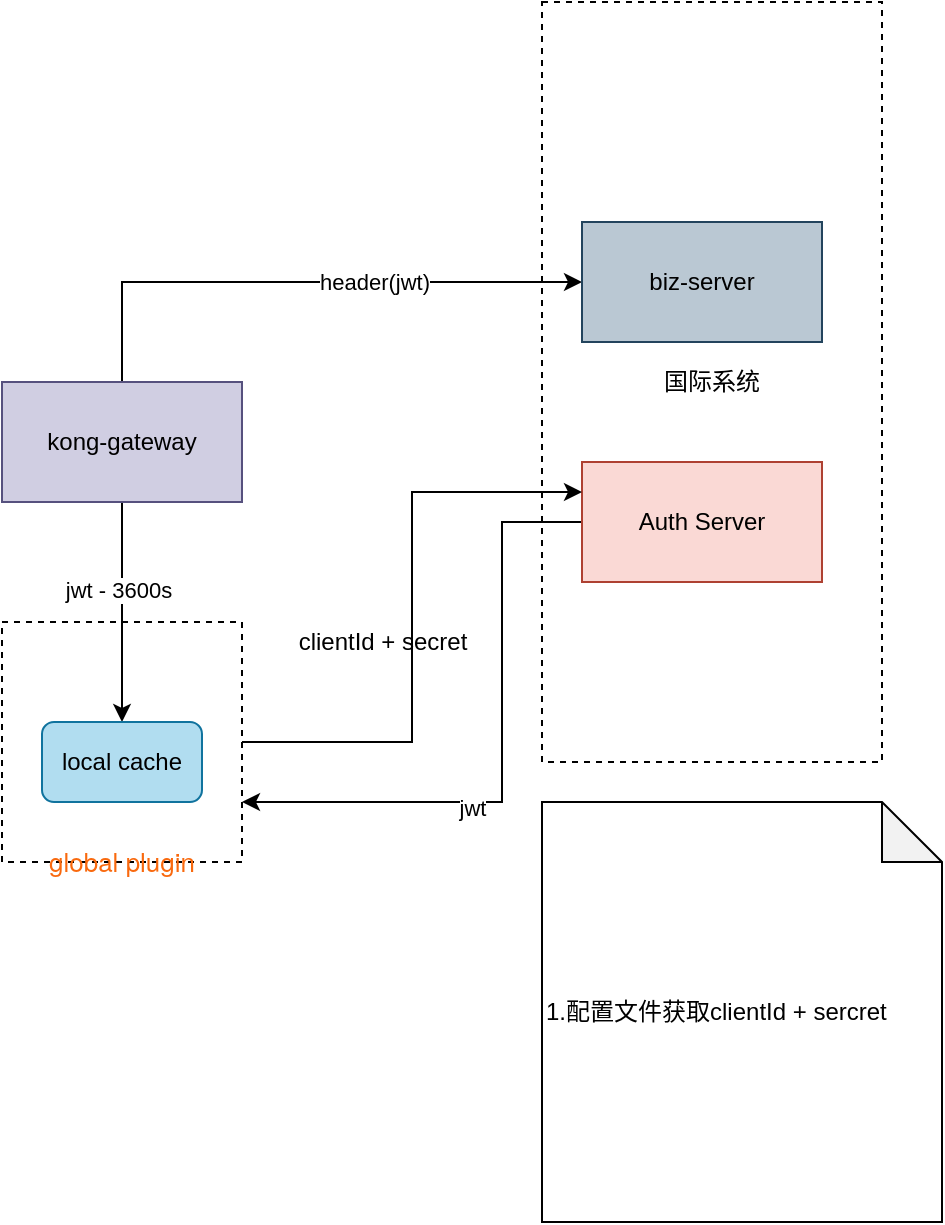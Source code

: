 <mxfile version="14.4.5" type="github">
  <diagram id="L1m9j7CbCXa1aUlBPn3F" name="第 1 页">
    <mxGraphModel dx="946" dy="614" grid="1" gridSize="10" guides="1" tooltips="1" connect="1" arrows="1" fold="1" page="1" pageScale="1" pageWidth="827" pageHeight="1169" math="0" shadow="0">
      <root>
        <mxCell id="0" />
        <mxCell id="1" parent="0" />
        <mxCell id="oBc7FIohURVzazIV89e2-16" value="" style="rounded=0;whiteSpace=wrap;html=1;fillColor=none;dashed=1;" vertex="1" parent="1">
          <mxGeometry x="310" y="340" width="120" height="120" as="geometry" />
        </mxCell>
        <mxCell id="oBc7FIohURVzazIV89e2-4" style="edgeStyle=orthogonalEdgeStyle;rounded=0;orthogonalLoop=1;jettySize=auto;html=1;exitX=0;exitY=0.5;exitDx=0;exitDy=0;entryX=1;entryY=0.75;entryDx=0;entryDy=0;" edge="1" parent="1" source="oBc7FIohURVzazIV89e2-1" target="oBc7FIohURVzazIV89e2-16">
          <mxGeometry relative="1" as="geometry">
            <Array as="points">
              <mxPoint x="560" y="290" />
              <mxPoint x="560" y="430" />
            </Array>
          </mxGeometry>
        </mxCell>
        <mxCell id="oBc7FIohURVzazIV89e2-6" value="jwt" style="edgeLabel;html=1;align=center;verticalAlign=middle;resizable=0;points=[];" vertex="1" connectable="0" parent="oBc7FIohURVzazIV89e2-4">
          <mxGeometry x="0.259" y="3" relative="1" as="geometry">
            <mxPoint as="offset" />
          </mxGeometry>
        </mxCell>
        <mxCell id="oBc7FIohURVzazIV89e2-1" value="Auth Server" style="rounded=0;whiteSpace=wrap;html=1;fillColor=#fad9d5;strokeColor=#ae4132;" vertex="1" parent="1">
          <mxGeometry x="600" y="260" width="120" height="60" as="geometry" />
        </mxCell>
        <mxCell id="oBc7FIohURVzazIV89e2-8" style="edgeStyle=orthogonalEdgeStyle;rounded=0;orthogonalLoop=1;jettySize=auto;html=1;exitX=0.5;exitY=1;exitDx=0;exitDy=0;entryX=0.5;entryY=0;entryDx=0;entryDy=0;" edge="1" parent="1" source="oBc7FIohURVzazIV89e2-2" target="oBc7FIohURVzazIV89e2-7">
          <mxGeometry relative="1" as="geometry" />
        </mxCell>
        <mxCell id="oBc7FIohURVzazIV89e2-9" value="jwt - 3600s" style="edgeLabel;html=1;align=center;verticalAlign=middle;resizable=0;points=[];" vertex="1" connectable="0" parent="oBc7FIohURVzazIV89e2-8">
          <mxGeometry x="-0.2" y="-2" relative="1" as="geometry">
            <mxPoint as="offset" />
          </mxGeometry>
        </mxCell>
        <mxCell id="oBc7FIohURVzazIV89e2-12" style="edgeStyle=orthogonalEdgeStyle;rounded=0;orthogonalLoop=1;jettySize=auto;html=1;exitX=0.5;exitY=0;exitDx=0;exitDy=0;entryX=0;entryY=0.5;entryDx=0;entryDy=0;" edge="1" parent="1" source="oBc7FIohURVzazIV89e2-2" target="oBc7FIohURVzazIV89e2-10">
          <mxGeometry relative="1" as="geometry" />
        </mxCell>
        <mxCell id="oBc7FIohURVzazIV89e2-14" value="header(jwt)" style="edgeLabel;html=1;align=center;verticalAlign=middle;resizable=0;points=[];" vertex="1" connectable="0" parent="oBc7FIohURVzazIV89e2-12">
          <mxGeometry x="0.257" relative="1" as="geometry">
            <mxPoint as="offset" />
          </mxGeometry>
        </mxCell>
        <mxCell id="oBc7FIohURVzazIV89e2-2" value="kong-gateway" style="rounded=0;whiteSpace=wrap;html=1;fillColor=#d0cee2;strokeColor=#56517e;" vertex="1" parent="1">
          <mxGeometry x="310" y="220" width="120" height="60" as="geometry" />
        </mxCell>
        <mxCell id="oBc7FIohURVzazIV89e2-5" value="clientId + secret" style="text;html=1;align=center;verticalAlign=middle;resizable=0;points=[];autosize=1;" vertex="1" parent="1">
          <mxGeometry x="450" y="340" width="100" height="20" as="geometry" />
        </mxCell>
        <mxCell id="oBc7FIohURVzazIV89e2-7" value="local cache" style="rounded=1;whiteSpace=wrap;html=1;fillColor=#b1ddf0;strokeColor=#10739e;" vertex="1" parent="1">
          <mxGeometry x="330" y="390" width="80" height="40" as="geometry" />
        </mxCell>
        <mxCell id="oBc7FIohURVzazIV89e2-10" value="biz-server" style="rounded=0;whiteSpace=wrap;html=1;fillColor=#bac8d3;strokeColor=#23445d;" vertex="1" parent="1">
          <mxGeometry x="600" y="140" width="120" height="60" as="geometry" />
        </mxCell>
        <mxCell id="oBc7FIohURVzazIV89e2-15" value="1.配置文件获取clientId + sercret" style="shape=note;whiteSpace=wrap;html=1;backgroundOutline=1;darkOpacity=0.05;align=left;" vertex="1" parent="1">
          <mxGeometry x="580" y="430" width="200" height="210" as="geometry" />
        </mxCell>
        <mxCell id="oBc7FIohURVzazIV89e2-21" style="edgeStyle=orthogonalEdgeStyle;rounded=0;orthogonalLoop=1;jettySize=auto;html=1;entryX=0;entryY=0.25;entryDx=0;entryDy=0;" edge="1" parent="1" source="oBc7FIohURVzazIV89e2-16" target="oBc7FIohURVzazIV89e2-1">
          <mxGeometry relative="1" as="geometry" />
        </mxCell>
        <mxCell id="oBc7FIohURVzazIV89e2-18" value="&lt;span class=&quot;dictBing-SentenceItem_HL&quot; style=&quot;color: rgb(249 , 105 , 14) ; font-family: &amp;#34;helvetica neue&amp;#34; , &amp;#34;helvetica&amp;#34; , &amp;#34;arial&amp;#34; , &amp;#34;hiragino sans gb&amp;#34; , &amp;#34;hiragino sans gb w3&amp;#34; , &amp;#34;microsoft yahei ui&amp;#34; , &amp;#34;microsoft yahei&amp;#34; , sans-serif ; font-size: 13px ; text-align: left&quot;&gt;global&lt;/span&gt;&lt;span class=&quot;client_sen_word&quot; style=&quot;color: rgb(51 , 51 , 51) ; font-family: &amp;#34;helvetica neue&amp;#34; , &amp;#34;helvetica&amp;#34; , &amp;#34;arial&amp;#34; , &amp;#34;hiragino sans gb&amp;#34; , &amp;#34;hiragino sans gb w3&amp;#34; , &amp;#34;microsoft yahei ui&amp;#34; , &amp;#34;microsoft yahei&amp;#34; , sans-serif ; font-size: 13px ; text-align: left&quot;&gt;&amp;nbsp;&lt;/span&gt;&lt;span class=&quot;dictBing-SentenceItem_HL&quot; style=&quot;color: rgb(249 , 105 , 14) ; font-family: &amp;#34;helvetica neue&amp;#34; , &amp;#34;helvetica&amp;#34; , &amp;#34;arial&amp;#34; , &amp;#34;hiragino sans gb&amp;#34; , &amp;#34;hiragino sans gb w3&amp;#34; , &amp;#34;microsoft yahei ui&amp;#34; , &amp;#34;microsoft yahei&amp;#34; , sans-serif ; font-size: 13px ; text-align: left&quot;&gt;plugin&lt;/span&gt;" style="text;html=1;strokeColor=none;fillColor=none;align=center;verticalAlign=middle;whiteSpace=wrap;rounded=0;dashed=1;" vertex="1" parent="1">
          <mxGeometry x="350" y="450" width="40" height="20" as="geometry" />
        </mxCell>
        <mxCell id="oBc7FIohURVzazIV89e2-22" value="国际系统" style="rounded=0;whiteSpace=wrap;html=1;dashed=1;fillColor=none;" vertex="1" parent="1">
          <mxGeometry x="580" y="30" width="170" height="380" as="geometry" />
        </mxCell>
      </root>
    </mxGraphModel>
  </diagram>
</mxfile>
